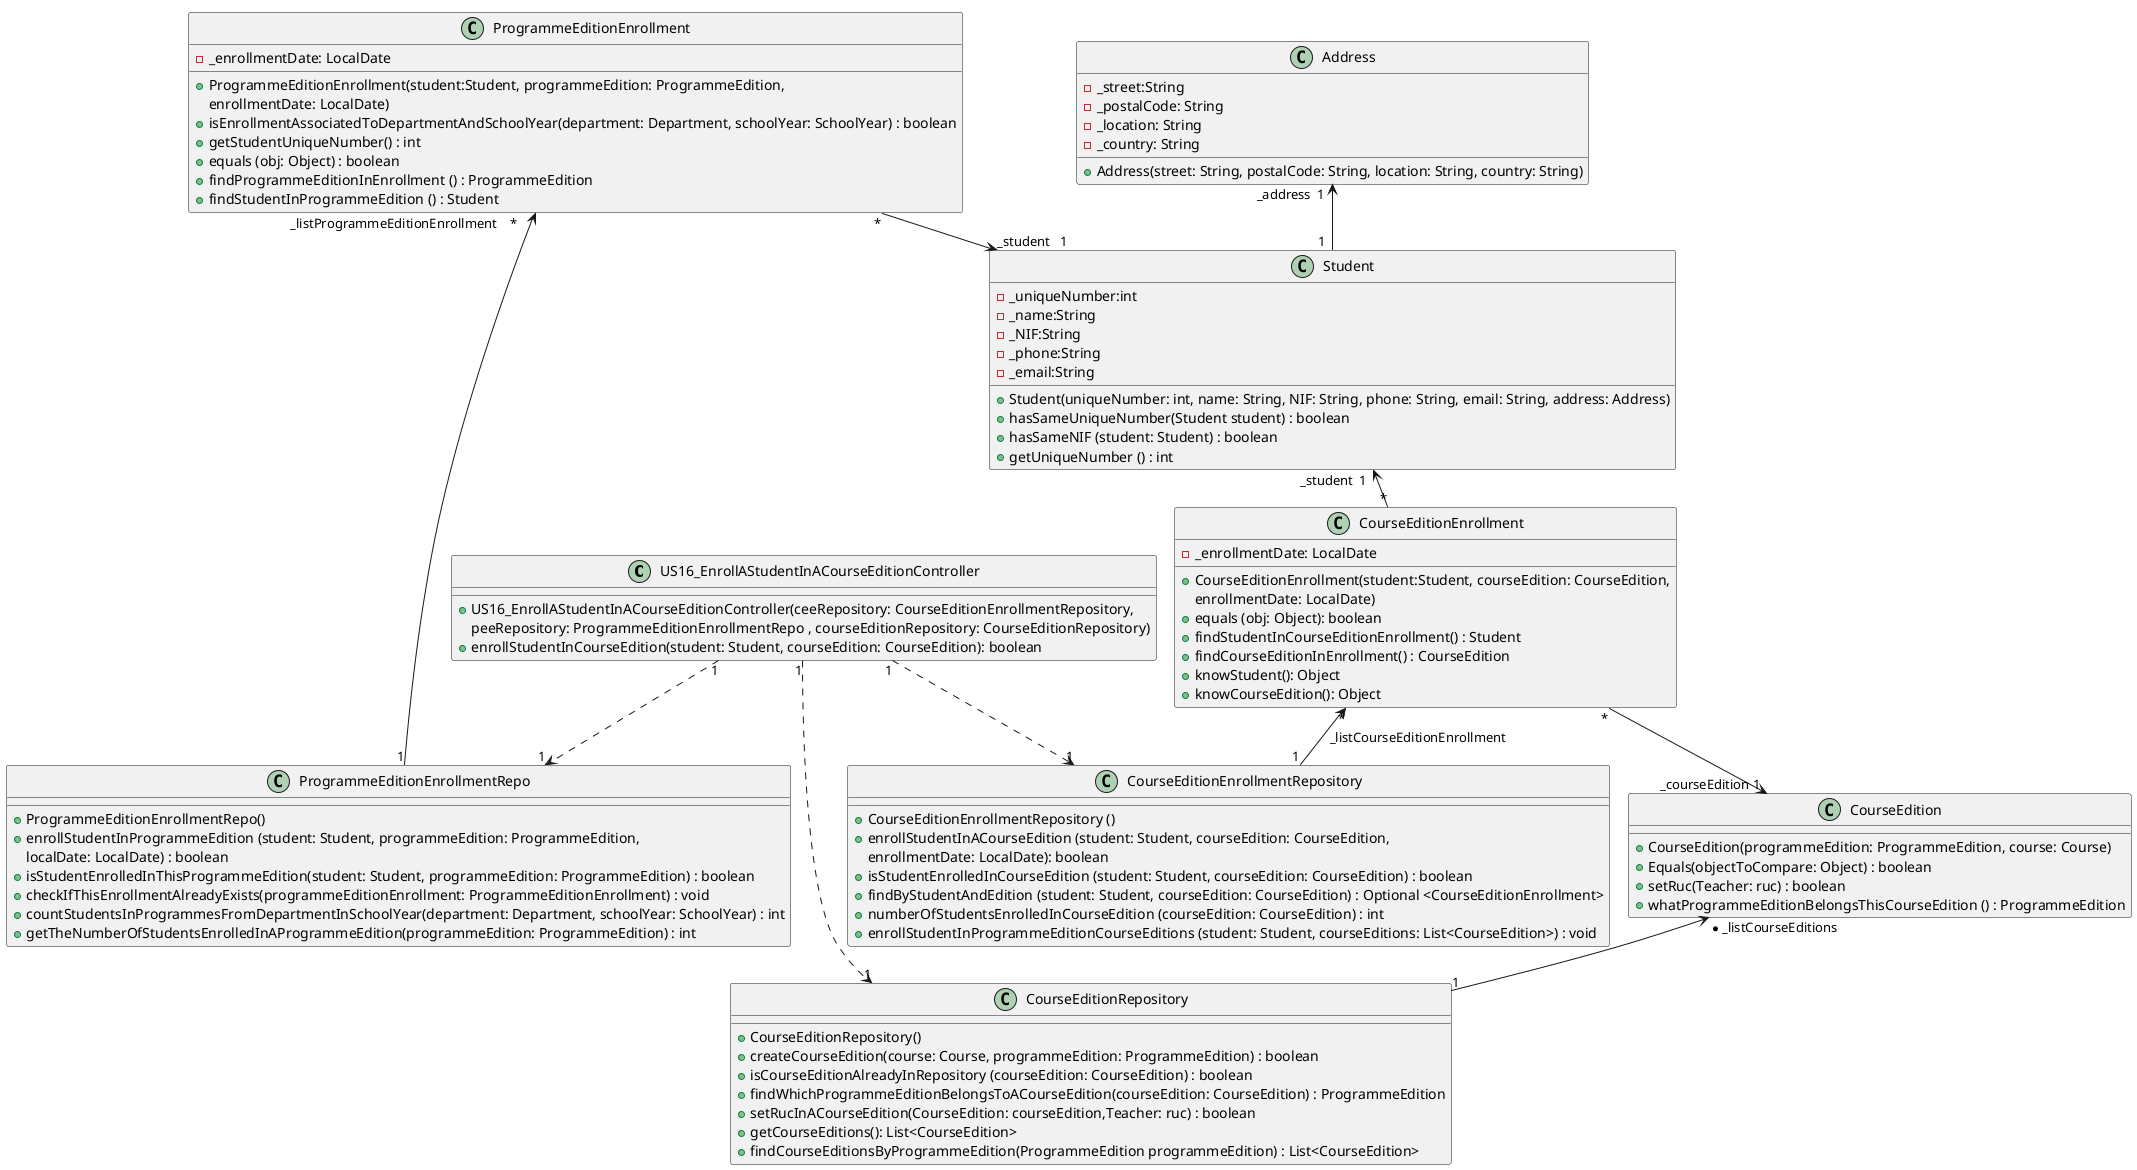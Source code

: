 @startuml
!pragma layout smetana


class US16_EnrollAStudentInACourseEditionController {
    +US16_EnrollAStudentInACourseEditionController(ceeRepository: CourseEditionEnrollmentRepository,
    peeRepository: ProgrammeEditionEnrollmentRepo , courseEditionRepository: CourseEditionRepository)
    +enrollStudentInCourseEdition(student: Student, courseEdition: CourseEdition): boolean
}

class CourseEditionEnrollment {
    -_enrollmentDate: LocalDate
    +CourseEditionEnrollment(student:Student, courseEdition: CourseEdition,
     enrollmentDate: LocalDate)
    +equals (obj: Object): boolean
    +findStudentInCourseEditionEnrollment() : Student
    +findCourseEditionInEnrollment() : CourseEdition
    +knowStudent(): Object
    +knowCourseEdition(): Object
}

class CourseEditionEnrollmentRepository {
    +CourseEditionEnrollmentRepository ()
    +enrollStudentInACourseEdition (student: Student, courseEdition: CourseEdition,
    enrollmentDate: LocalDate): boolean
    +isStudentEnrolledInCourseEdition (student: Student, courseEdition: CourseEdition) : boolean
    +findByStudentAndEdition (student: Student, courseEdition: CourseEdition) : Optional <CourseEditionEnrollment>
    +numberOfStudentsEnrolledInCourseEdition (courseEdition: CourseEdition) : int
    +enrollStudentInProgrammeEditionCourseEditions (student: Student, courseEditions: List<CourseEdition>) : void
}

class ProgrammeEditionEnrollment {
    -_enrollmentDate: LocalDate
    +ProgrammeEditionEnrollment(student:Student, programmeEdition: ProgrammeEdition,
     enrollmentDate: LocalDate)
    +isEnrollmentAssociatedToDepartmentAndSchoolYear(department: Department, schoolYear: SchoolYear) : boolean
    +getStudentUniqueNumber() : int
    +equals (obj: Object) : boolean
    +findProgrammeEditionInEnrollment () : ProgrammeEdition
    +findStudentInProgrammeEdition () : Student
}

class ProgrammeEditionEnrollmentRepo {
    +ProgrammeEditionEnrollmentRepo()
    +enrollStudentInProgrammeEdition (student: Student, programmeEdition: ProgrammeEdition,
    localDate: LocalDate) : boolean
    +isStudentEnrolledInThisProgrammeEdition(student: Student, programmeEdition: ProgrammeEdition) : boolean
    +checkIfThisEnrollmentAlreadyExists(programmeEditionEnrollment: ProgrammeEditionEnrollment) : void
    +countStudentsInProgrammesFromDepartmentInSchoolYear(department: Department, schoolYear: SchoolYear) : int
    +getTheNumberOfStudentsEnrolledInAProgrammeEdition(programmeEdition: ProgrammeEdition) : int
}

class Student {
    -_uniqueNumber:int
    -_name:String
    -_NIF:String
    -_phone:String
    -_email:String
    +Student(uniqueNumber: int, name: String, NIF: String, phone: String, email: String, address: Address)
    +hasSameUniqueNumber(Student student) : boolean
    +hasSameNIF (student: Student) : boolean
    +getUniqueNumber () : int
}

class Address {
     -_street:String
     -_postalCode: String
     -_location: String
     -_country: String
     +Address(street: String, postalCode: String, location: String, country: String)
}

class CourseEdition {
    +CourseEdition(programmeEdition: ProgrammeEdition, course: Course)
    +Equals(objectToCompare: Object) : boolean
    +setRuc(Teacher: ruc) : boolean
    +whatProgrammeEditionBelongsThisCourseEdition () : ProgrammeEdition
}

class CourseEditionRepository {
    +CourseEditionRepository()
    +createCourseEdition(course: Course, programmeEdition: ProgrammeEdition) : boolean
    +isCourseEditionAlreadyInRepository (courseEdition: CourseEdition) : boolean
    +findWhichProgrammeEditionBelongsToACourseEdition(courseEdition: CourseEdition) : ProgrammeEdition
    +setRucInACourseEdition(CourseEdition: courseEdition,Teacher: ruc) : boolean
    +getCourseEditions(): List<CourseEdition>
    +findCourseEditionsByProgrammeEdition(ProgrammeEdition programmeEdition) : List<CourseEdition>
}


CourseEdition "*   _listCourseEditions" <-- "1" CourseEditionRepository
Student "_student  1  " <-- "*" CourseEditionEnrollment
CourseEditionEnrollment "*" --> "_courseEdition 1  " CourseEdition
CourseEditionEnrollment "                                *" <-- "1" CourseEditionEnrollmentRepository: _listCourseEditionEnrollment
ProgrammeEditionEnrollment "*" --> "_student   1                " Student
ProgrammeEditionEnrollment "_listProgrammeEditionEnrollment    *     " <-- "1" ProgrammeEditionEnrollmentRepo
US16_EnrollAStudentInACourseEditionController "1"..> "1" CourseEditionRepository
US16_EnrollAStudentInACourseEditionController "1"..> "1" ProgrammeEditionEnrollmentRepo
US16_EnrollAStudentInACourseEditionController "1"..> "1" CourseEditionEnrollmentRepository
Address "_address  1  " <-- "1  " Student

@enduml